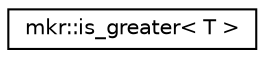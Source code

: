 digraph "Graphical Class Hierarchy"
{
 // LATEX_PDF_SIZE
  edge [fontname="Helvetica",fontsize="10",labelfontname="Helvetica",labelfontsize="10"];
  node [fontname="Helvetica",fontsize="10",shape=record];
  rankdir="LR";
  Node0 [label="mkr::is_greater\< T \>",height=0.2,width=0.4,color="black", fillcolor="white", style="filled",URL="$classmkr_1_1is__greater.html",tooltip=" "];
}
